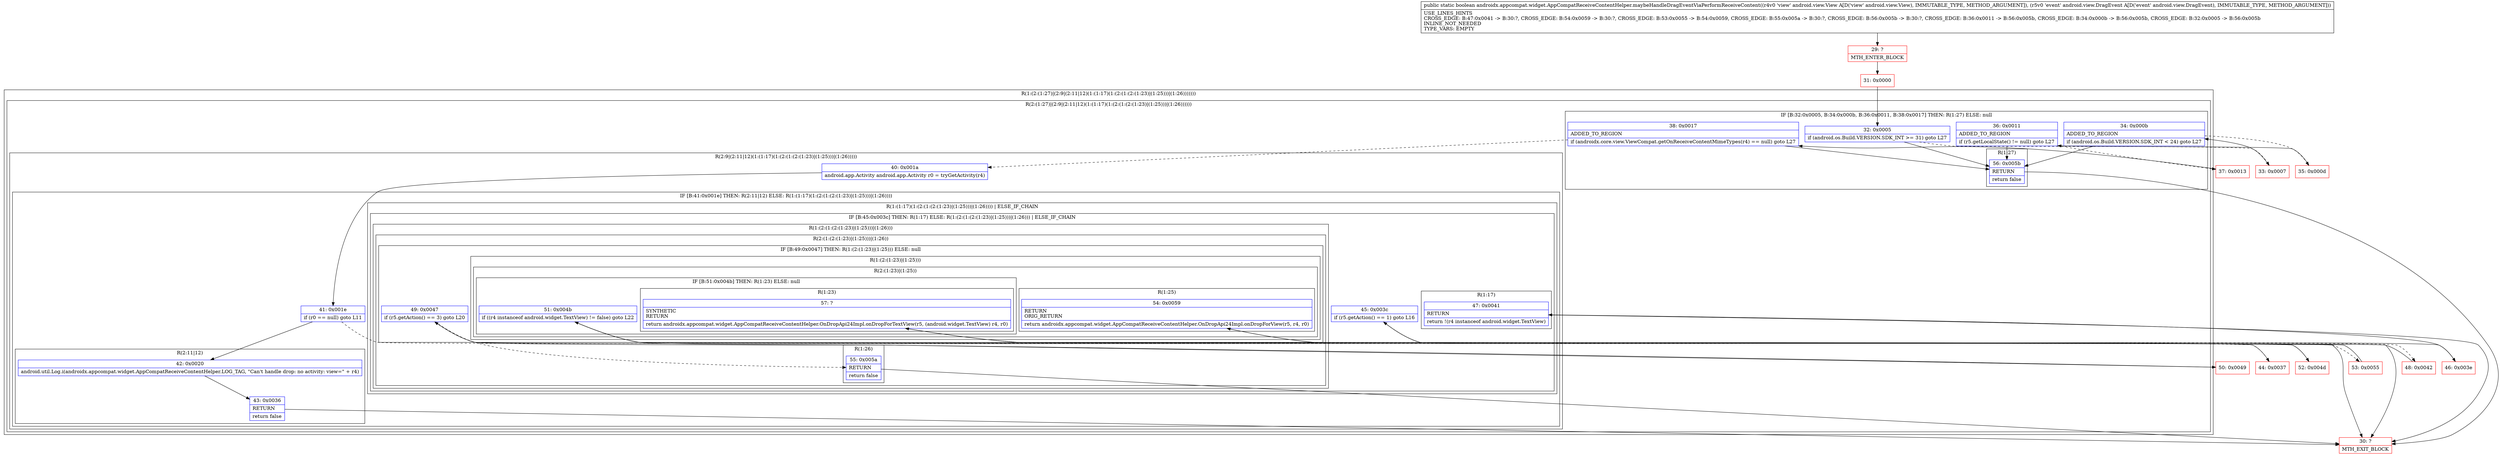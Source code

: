 digraph "CFG forandroidx.appcompat.widget.AppCompatReceiveContentHelper.maybeHandleDragEventViaPerformReceiveContent(Landroid\/view\/View;Landroid\/view\/DragEvent;)Z" {
subgraph cluster_Region_1698766331 {
label = "R(1:(2:(1:27)|(2:9|(2:11|12)(1:(1:17)(1:(2:(1:(2:(1:23)|(1:25)))|(1:26)))))))";
node [shape=record,color=blue];
subgraph cluster_Region_1149048449 {
label = "R(2:(1:27)|(2:9|(2:11|12)(1:(1:17)(1:(2:(1:(2:(1:23)|(1:25)))|(1:26))))))";
node [shape=record,color=blue];
subgraph cluster_IfRegion_1428999267 {
label = "IF [B:32:0x0005, B:34:0x000b, B:36:0x0011, B:38:0x0017] THEN: R(1:27) ELSE: null";
node [shape=record,color=blue];
Node_32 [shape=record,label="{32\:\ 0x0005|if (android.os.Build.VERSION.SDK_INT \>= 31) goto L27\l}"];
Node_34 [shape=record,label="{34\:\ 0x000b|ADDED_TO_REGION\l|if (android.os.Build.VERSION.SDK_INT \< 24) goto L27\l}"];
Node_36 [shape=record,label="{36\:\ 0x0011|ADDED_TO_REGION\l|if (r5.getLocalState() != null) goto L27\l}"];
Node_38 [shape=record,label="{38\:\ 0x0017|ADDED_TO_REGION\l|if (androidx.core.view.ViewCompat.getOnReceiveContentMimeTypes(r4) == null) goto L27\l}"];
subgraph cluster_Region_148743742 {
label = "R(1:27)";
node [shape=record,color=blue];
Node_56 [shape=record,label="{56\:\ 0x005b|RETURN\l|return false\l}"];
}
}
subgraph cluster_Region_1078785183 {
label = "R(2:9|(2:11|12)(1:(1:17)(1:(2:(1:(2:(1:23)|(1:25)))|(1:26)))))";
node [shape=record,color=blue];
Node_40 [shape=record,label="{40\:\ 0x001a|android.app.Activity android.app.Activity r0 = tryGetActivity(r4)\l}"];
subgraph cluster_IfRegion_1166863441 {
label = "IF [B:41:0x001e] THEN: R(2:11|12) ELSE: R(1:(1:17)(1:(2:(1:(2:(1:23)|(1:25)))|(1:26))))";
node [shape=record,color=blue];
Node_41 [shape=record,label="{41\:\ 0x001e|if (r0 == null) goto L11\l}"];
subgraph cluster_Region_1704909851 {
label = "R(2:11|12)";
node [shape=record,color=blue];
Node_42 [shape=record,label="{42\:\ 0x0020|android.util.Log.i(androidx.appcompat.widget.AppCompatReceiveContentHelper.LOG_TAG, \"Can't handle drop: no activity: view=\" + r4)\l}"];
Node_43 [shape=record,label="{43\:\ 0x0036|RETURN\l|return false\l}"];
}
subgraph cluster_Region_1241188151 {
label = "R(1:(1:17)(1:(2:(1:(2:(1:23)|(1:25)))|(1:26)))) | ELSE_IF_CHAIN\l";
node [shape=record,color=blue];
subgraph cluster_IfRegion_2055701951 {
label = "IF [B:45:0x003c] THEN: R(1:17) ELSE: R(1:(2:(1:(2:(1:23)|(1:25)))|(1:26))) | ELSE_IF_CHAIN\l";
node [shape=record,color=blue];
Node_45 [shape=record,label="{45\:\ 0x003c|if (r5.getAction() == 1) goto L16\l}"];
subgraph cluster_Region_521019527 {
label = "R(1:17)";
node [shape=record,color=blue];
Node_47 [shape=record,label="{47\:\ 0x0041|RETURN\l|return !(r4 instanceof android.widget.TextView)\l}"];
}
subgraph cluster_Region_216222073 {
label = "R(1:(2:(1:(2:(1:23)|(1:25)))|(1:26)))";
node [shape=record,color=blue];
subgraph cluster_Region_489698669 {
label = "R(2:(1:(2:(1:23)|(1:25)))|(1:26))";
node [shape=record,color=blue];
subgraph cluster_IfRegion_1532813577 {
label = "IF [B:49:0x0047] THEN: R(1:(2:(1:23)|(1:25))) ELSE: null";
node [shape=record,color=blue];
Node_49 [shape=record,label="{49\:\ 0x0047|if (r5.getAction() == 3) goto L20\l}"];
subgraph cluster_Region_901310717 {
label = "R(1:(2:(1:23)|(1:25)))";
node [shape=record,color=blue];
subgraph cluster_Region_587646898 {
label = "R(2:(1:23)|(1:25))";
node [shape=record,color=blue];
subgraph cluster_IfRegion_1057031650 {
label = "IF [B:51:0x004b] THEN: R(1:23) ELSE: null";
node [shape=record,color=blue];
Node_51 [shape=record,label="{51\:\ 0x004b|if ((r4 instanceof android.widget.TextView) != false) goto L22\l}"];
subgraph cluster_Region_62498541 {
label = "R(1:23)";
node [shape=record,color=blue];
Node_57 [shape=record,label="{57\:\ ?|SYNTHETIC\lRETURN\l|return androidx.appcompat.widget.AppCompatReceiveContentHelper.OnDropApi24Impl.onDropForTextView(r5, (android.widget.TextView) r4, r0)\l}"];
}
}
subgraph cluster_Region_1706839129 {
label = "R(1:25)";
node [shape=record,color=blue];
Node_54 [shape=record,label="{54\:\ 0x0059|RETURN\lORIG_RETURN\l|return androidx.appcompat.widget.AppCompatReceiveContentHelper.OnDropApi24Impl.onDropForView(r5, r4, r0)\l}"];
}
}
}
}
subgraph cluster_Region_57274274 {
label = "R(1:26)";
node [shape=record,color=blue];
Node_55 [shape=record,label="{55\:\ 0x005a|RETURN\l|return false\l}"];
}
}
}
}
}
}
}
}
}
Node_29 [shape=record,color=red,label="{29\:\ ?|MTH_ENTER_BLOCK\l}"];
Node_31 [shape=record,color=red,label="{31\:\ 0x0000}"];
Node_33 [shape=record,color=red,label="{33\:\ 0x0007}"];
Node_35 [shape=record,color=red,label="{35\:\ 0x000d}"];
Node_37 [shape=record,color=red,label="{37\:\ 0x0013}"];
Node_30 [shape=record,color=red,label="{30\:\ ?|MTH_EXIT_BLOCK\l}"];
Node_44 [shape=record,color=red,label="{44\:\ 0x0037}"];
Node_46 [shape=record,color=red,label="{46\:\ 0x003e}"];
Node_48 [shape=record,color=red,label="{48\:\ 0x0042}"];
Node_50 [shape=record,color=red,label="{50\:\ 0x0049}"];
Node_52 [shape=record,color=red,label="{52\:\ 0x004d}"];
Node_53 [shape=record,color=red,label="{53\:\ 0x0055}"];
MethodNode[shape=record,label="{public static boolean androidx.appcompat.widget.AppCompatReceiveContentHelper.maybeHandleDragEventViaPerformReceiveContent((r4v0 'view' android.view.View A[D('view' android.view.View), IMMUTABLE_TYPE, METHOD_ARGUMENT]), (r5v0 'event' android.view.DragEvent A[D('event' android.view.DragEvent), IMMUTABLE_TYPE, METHOD_ARGUMENT]))  | USE_LINES_HINTS\lCROSS_EDGE: B:47:0x0041 \-\> B:30:?, CROSS_EDGE: B:54:0x0059 \-\> B:30:?, CROSS_EDGE: B:53:0x0055 \-\> B:54:0x0059, CROSS_EDGE: B:55:0x005a \-\> B:30:?, CROSS_EDGE: B:56:0x005b \-\> B:30:?, CROSS_EDGE: B:36:0x0011 \-\> B:56:0x005b, CROSS_EDGE: B:34:0x000b \-\> B:56:0x005b, CROSS_EDGE: B:32:0x0005 \-\> B:56:0x005b\lINLINE_NOT_NEEDED\lTYPE_VARS: EMPTY\l}"];
MethodNode -> Node_29;Node_32 -> Node_33[style=dashed];
Node_32 -> Node_56;
Node_34 -> Node_35[style=dashed];
Node_34 -> Node_56;
Node_36 -> Node_37[style=dashed];
Node_36 -> Node_56;
Node_38 -> Node_40[style=dashed];
Node_38 -> Node_56;
Node_56 -> Node_30;
Node_40 -> Node_41;
Node_41 -> Node_42;
Node_41 -> Node_44[style=dashed];
Node_42 -> Node_43;
Node_43 -> Node_30;
Node_45 -> Node_46;
Node_45 -> Node_48[style=dashed];
Node_47 -> Node_30;
Node_49 -> Node_50;
Node_49 -> Node_55[style=dashed];
Node_51 -> Node_52;
Node_51 -> Node_53[style=dashed];
Node_57 -> Node_30;
Node_54 -> Node_30;
Node_55 -> Node_30;
Node_29 -> Node_31;
Node_31 -> Node_32;
Node_33 -> Node_34;
Node_35 -> Node_36;
Node_37 -> Node_38;
Node_44 -> Node_45;
Node_46 -> Node_47;
Node_48 -> Node_49;
Node_50 -> Node_51;
Node_52 -> Node_57;
Node_53 -> Node_54;
}

